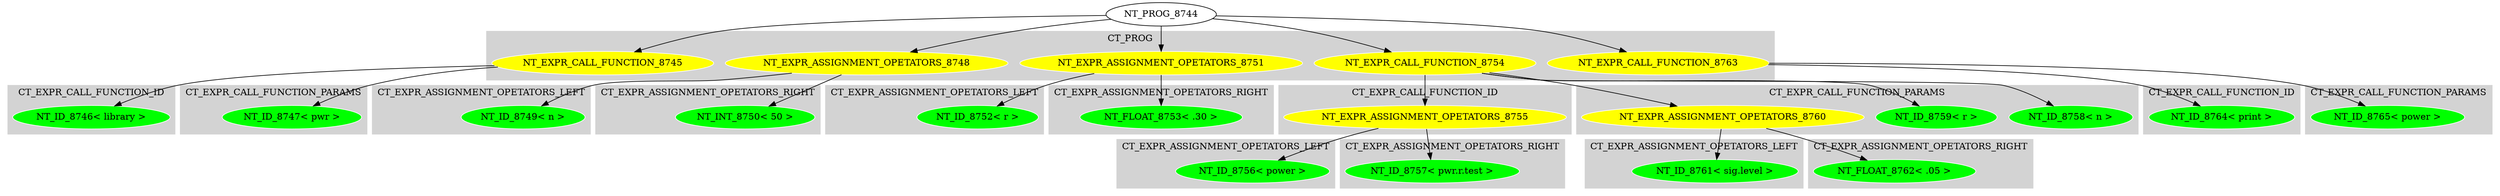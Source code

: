 digraph {

subgraph cluster0 {
 node [style=filled,color=white];
 style=filled;
 color=lightgrey;
 label = "CT_PROG";

"NT_EXPR_CALL_FUNCTION_8745"
 [fillcolor = yellow]
"NT_EXPR_ASSIGNMENT_OPETATORS_8748"
 [fillcolor = yellow]
"NT_EXPR_ASSIGNMENT_OPETATORS_8751"
 [fillcolor = yellow]
"NT_EXPR_CALL_FUNCTION_8754"
 [fillcolor = yellow]
"NT_EXPR_CALL_FUNCTION_8763"
 [fillcolor = yellow]
}
"NT_PROG_8744"->"NT_EXPR_CALL_FUNCTION_8745"
subgraph cluster1 {
 node [style=filled,color=white];
 style=filled;
 color=lightgrey;
 label = "CT_EXPR_CALL_FUNCTION_ID";

"NT_ID_8746< library >"
 [fillcolor = green]
}
subgraph cluster2 {
 node [style=filled,color=white];
 style=filled;
 color=lightgrey;
 label = "CT_EXPR_CALL_FUNCTION_PARAMS";

"NT_ID_8747< pwr >"
 [fillcolor = green]
}
"NT_EXPR_CALL_FUNCTION_8745"->"NT_ID_8746< library >"
"NT_EXPR_CALL_FUNCTION_8745"->"NT_ID_8747< pwr >"
"NT_PROG_8744"->"NT_EXPR_ASSIGNMENT_OPETATORS_8748"
subgraph cluster3 {
 node [style=filled,color=white];
 style=filled;
 color=lightgrey;
 label = "CT_EXPR_ASSIGNMENT_OPETATORS_LEFT";

"NT_ID_8749< n >"
 [fillcolor = green]
}
subgraph cluster4 {
 node [style=filled,color=white];
 style=filled;
 color=lightgrey;
 label = "CT_EXPR_ASSIGNMENT_OPETATORS_RIGHT";

"NT_INT_8750< 50 >"
 [fillcolor = green]
}
"NT_EXPR_ASSIGNMENT_OPETATORS_8748"->"NT_ID_8749< n >"
"NT_EXPR_ASSIGNMENT_OPETATORS_8748"->"NT_INT_8750< 50 >"
"NT_PROG_8744"->"NT_EXPR_ASSIGNMENT_OPETATORS_8751"
subgraph cluster5 {
 node [style=filled,color=white];
 style=filled;
 color=lightgrey;
 label = "CT_EXPR_ASSIGNMENT_OPETATORS_LEFT";

"NT_ID_8752< r >"
 [fillcolor = green]
}
subgraph cluster6 {
 node [style=filled,color=white];
 style=filled;
 color=lightgrey;
 label = "CT_EXPR_ASSIGNMENT_OPETATORS_RIGHT";

"NT_FLOAT_8753< .30 >"
 [fillcolor = green]
}
"NT_EXPR_ASSIGNMENT_OPETATORS_8751"->"NT_ID_8752< r >"
"NT_EXPR_ASSIGNMENT_OPETATORS_8751"->"NT_FLOAT_8753< .30 >"
"NT_PROG_8744"->"NT_EXPR_CALL_FUNCTION_8754"
subgraph cluster7 {
 node [style=filled,color=white];
 style=filled;
 color=lightgrey;
 label = "CT_EXPR_CALL_FUNCTION_ID";

"NT_EXPR_ASSIGNMENT_OPETATORS_8755"
 [fillcolor = yellow]
}
subgraph cluster8 {
 node [style=filled,color=white];
 style=filled;
 color=lightgrey;
 label = "CT_EXPR_CALL_FUNCTION_PARAMS";

"NT_ID_8758< n >"
 [fillcolor = green]
"NT_ID_8759< r >"
 [fillcolor = green]
"NT_EXPR_ASSIGNMENT_OPETATORS_8760"
 [fillcolor = yellow]
}
"NT_EXPR_CALL_FUNCTION_8754"->"NT_EXPR_ASSIGNMENT_OPETATORS_8755"
subgraph cluster9 {
 node [style=filled,color=white];
 style=filled;
 color=lightgrey;
 label = "CT_EXPR_ASSIGNMENT_OPETATORS_LEFT";

"NT_ID_8756< power >"
 [fillcolor = green]
}
subgraph cluster10 {
 node [style=filled,color=white];
 style=filled;
 color=lightgrey;
 label = "CT_EXPR_ASSIGNMENT_OPETATORS_RIGHT";

"NT_ID_8757< pwr.r.test >"
 [fillcolor = green]
}
"NT_EXPR_ASSIGNMENT_OPETATORS_8755"->"NT_ID_8756< power >"
"NT_EXPR_ASSIGNMENT_OPETATORS_8755"->"NT_ID_8757< pwr.r.test >"
"NT_EXPR_CALL_FUNCTION_8754"->"NT_ID_8758< n >"
"NT_EXPR_CALL_FUNCTION_8754"->"NT_ID_8759< r >"
"NT_EXPR_CALL_FUNCTION_8754"->"NT_EXPR_ASSIGNMENT_OPETATORS_8760"
subgraph cluster11 {
 node [style=filled,color=white];
 style=filled;
 color=lightgrey;
 label = "CT_EXPR_ASSIGNMENT_OPETATORS_LEFT";

"NT_ID_8761< sig.level >"
 [fillcolor = green]
}
subgraph cluster12 {
 node [style=filled,color=white];
 style=filled;
 color=lightgrey;
 label = "CT_EXPR_ASSIGNMENT_OPETATORS_RIGHT";

"NT_FLOAT_8762< .05 >"
 [fillcolor = green]
}
"NT_EXPR_ASSIGNMENT_OPETATORS_8760"->"NT_ID_8761< sig.level >"
"NT_EXPR_ASSIGNMENT_OPETATORS_8760"->"NT_FLOAT_8762< .05 >"
"NT_PROG_8744"->"NT_EXPR_CALL_FUNCTION_8763"
subgraph cluster13 {
 node [style=filled,color=white];
 style=filled;
 color=lightgrey;
 label = "CT_EXPR_CALL_FUNCTION_ID";

"NT_ID_8764< print >"
 [fillcolor = green]
}
subgraph cluster14 {
 node [style=filled,color=white];
 style=filled;
 color=lightgrey;
 label = "CT_EXPR_CALL_FUNCTION_PARAMS";

"NT_ID_8765< power >"
 [fillcolor = green]
}
"NT_EXPR_CALL_FUNCTION_8763"->"NT_ID_8764< print >"
"NT_EXPR_CALL_FUNCTION_8763"->"NT_ID_8765< power >"
}
